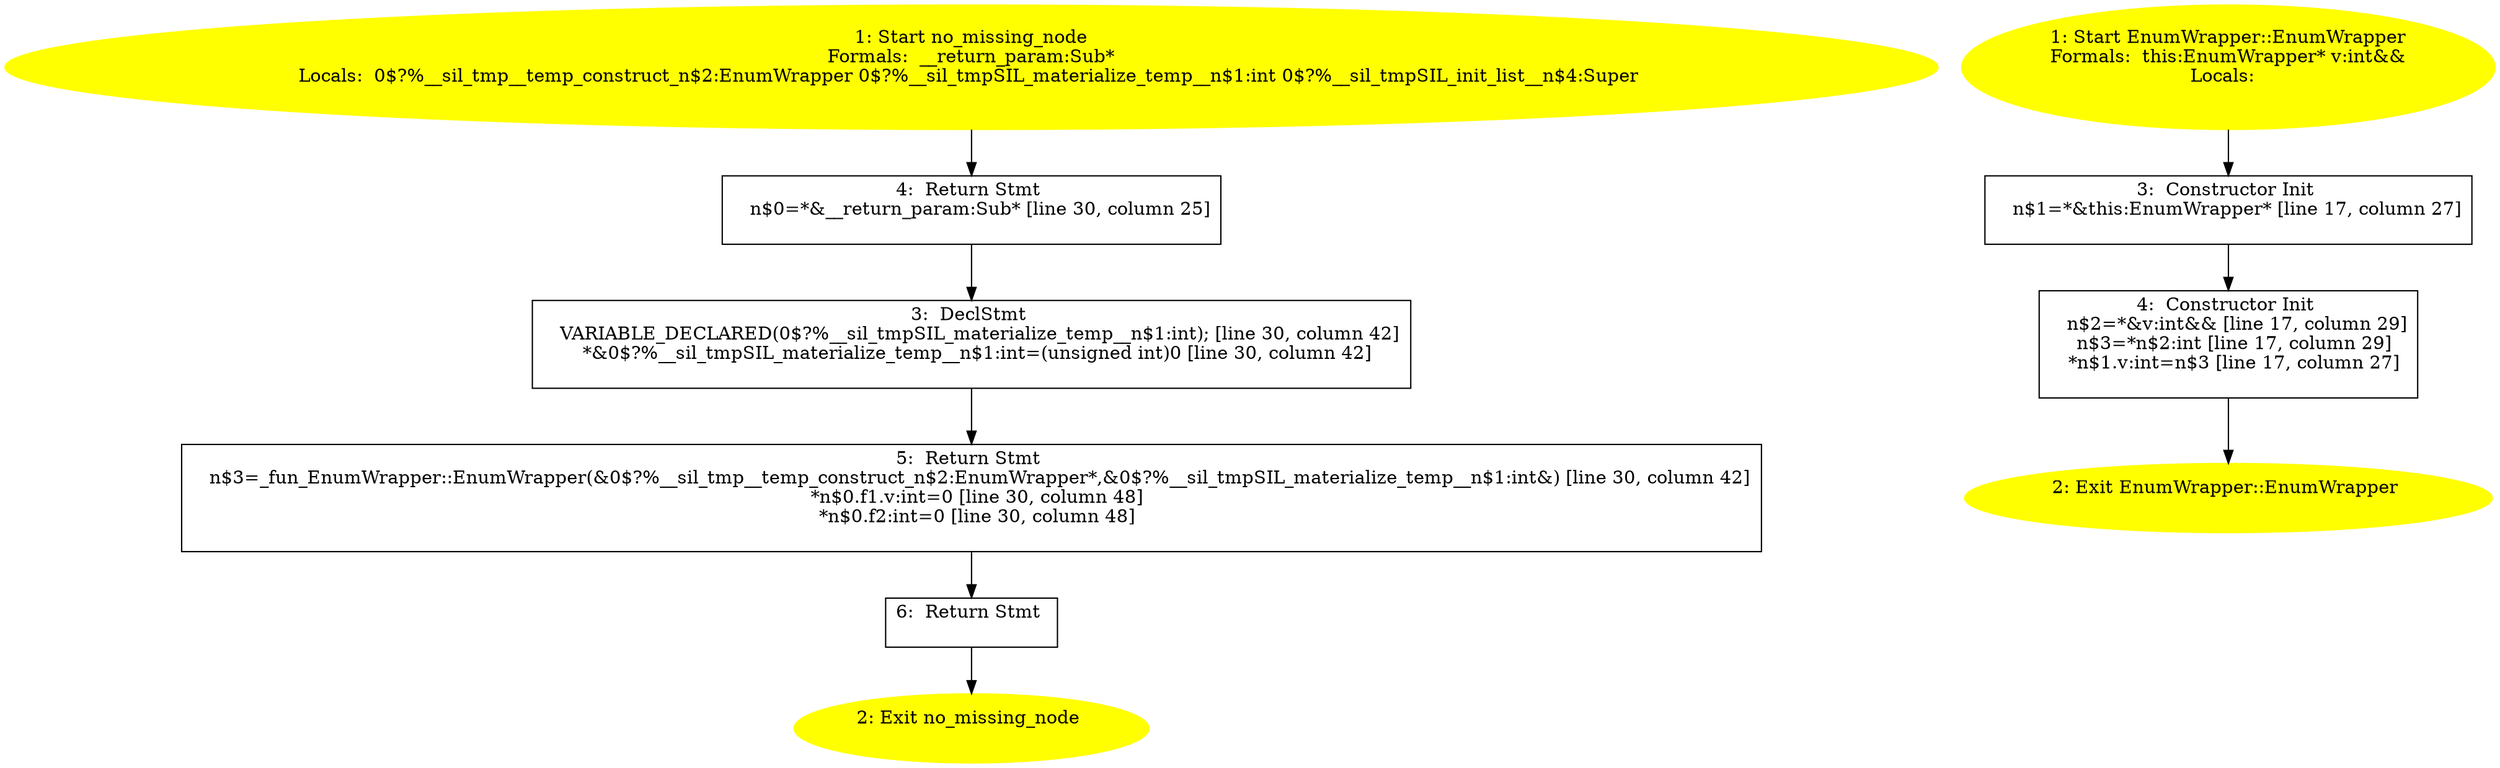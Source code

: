 /* @generated */
digraph cfg {
"no_missing_node(class Sub)#286112514955136003.8843aaec68040db1eb8de92baa3f966d_1" [label="1: Start no_missing_node\nFormals:  __return_param:Sub*\nLocals:  0$?%__sil_tmp__temp_construct_n$2:EnumWrapper 0$?%__sil_tmpSIL_materialize_temp__n$1:int 0$?%__sil_tmpSIL_init_list__n$4:Super \n  " color=yellow style=filled]
	

	 "no_missing_node(class Sub)#286112514955136003.8843aaec68040db1eb8de92baa3f966d_1" -> "no_missing_node(class Sub)#286112514955136003.8843aaec68040db1eb8de92baa3f966d_4" ;
"no_missing_node(class Sub)#286112514955136003.8843aaec68040db1eb8de92baa3f966d_2" [label="2: Exit no_missing_node \n  " color=yellow style=filled]
	

"no_missing_node(class Sub)#286112514955136003.8843aaec68040db1eb8de92baa3f966d_3" [label="3:  DeclStmt \n   VARIABLE_DECLARED(0$?%__sil_tmpSIL_materialize_temp__n$1:int); [line 30, column 42]\n  *&0$?%__sil_tmpSIL_materialize_temp__n$1:int=(unsigned int)0 [line 30, column 42]\n " shape="box"]
	

	 "no_missing_node(class Sub)#286112514955136003.8843aaec68040db1eb8de92baa3f966d_3" -> "no_missing_node(class Sub)#286112514955136003.8843aaec68040db1eb8de92baa3f966d_5" ;
"no_missing_node(class Sub)#286112514955136003.8843aaec68040db1eb8de92baa3f966d_4" [label="4:  Return Stmt \n   n$0=*&__return_param:Sub* [line 30, column 25]\n " shape="box"]
	

	 "no_missing_node(class Sub)#286112514955136003.8843aaec68040db1eb8de92baa3f966d_4" -> "no_missing_node(class Sub)#286112514955136003.8843aaec68040db1eb8de92baa3f966d_3" ;
"no_missing_node(class Sub)#286112514955136003.8843aaec68040db1eb8de92baa3f966d_5" [label="5:  Return Stmt \n   n$3=_fun_EnumWrapper::EnumWrapper(&0$?%__sil_tmp__temp_construct_n$2:EnumWrapper*,&0$?%__sil_tmpSIL_materialize_temp__n$1:int&) [line 30, column 42]\n  *n$0.f1.v:int=0 [line 30, column 48]\n  *n$0.f2:int=0 [line 30, column 48]\n " shape="box"]
	

	 "no_missing_node(class Sub)#286112514955136003.8843aaec68040db1eb8de92baa3f966d_5" -> "no_missing_node(class Sub)#286112514955136003.8843aaec68040db1eb8de92baa3f966d_6" ;
"no_missing_node(class Sub)#286112514955136003.8843aaec68040db1eb8de92baa3f966d_6" [label="6:  Return Stmt \n  " shape="box"]
	

	 "no_missing_node(class Sub)#286112514955136003.8843aaec68040db1eb8de92baa3f966d_6" -> "no_missing_node(class Sub)#286112514955136003.8843aaec68040db1eb8de92baa3f966d_2" ;
"EnumWrapper#EnumWrapper#{5449733473115967278}.b7ae5d94ff96c4b9a2691be32363fbaf_1" [label="1: Start EnumWrapper::EnumWrapper\nFormals:  this:EnumWrapper* v:int&&\nLocals:  \n  " color=yellow style=filled]
	

	 "EnumWrapper#EnumWrapper#{5449733473115967278}.b7ae5d94ff96c4b9a2691be32363fbaf_1" -> "EnumWrapper#EnumWrapper#{5449733473115967278}.b7ae5d94ff96c4b9a2691be32363fbaf_3" ;
"EnumWrapper#EnumWrapper#{5449733473115967278}.b7ae5d94ff96c4b9a2691be32363fbaf_2" [label="2: Exit EnumWrapper::EnumWrapper \n  " color=yellow style=filled]
	

"EnumWrapper#EnumWrapper#{5449733473115967278}.b7ae5d94ff96c4b9a2691be32363fbaf_3" [label="3:  Constructor Init \n   n$1=*&this:EnumWrapper* [line 17, column 27]\n " shape="box"]
	

	 "EnumWrapper#EnumWrapper#{5449733473115967278}.b7ae5d94ff96c4b9a2691be32363fbaf_3" -> "EnumWrapper#EnumWrapper#{5449733473115967278}.b7ae5d94ff96c4b9a2691be32363fbaf_4" ;
"EnumWrapper#EnumWrapper#{5449733473115967278}.b7ae5d94ff96c4b9a2691be32363fbaf_4" [label="4:  Constructor Init \n   n$2=*&v:int&& [line 17, column 29]\n  n$3=*n$2:int [line 17, column 29]\n  *n$1.v:int=n$3 [line 17, column 27]\n " shape="box"]
	

	 "EnumWrapper#EnumWrapper#{5449733473115967278}.b7ae5d94ff96c4b9a2691be32363fbaf_4" -> "EnumWrapper#EnumWrapper#{5449733473115967278}.b7ae5d94ff96c4b9a2691be32363fbaf_2" ;
}
